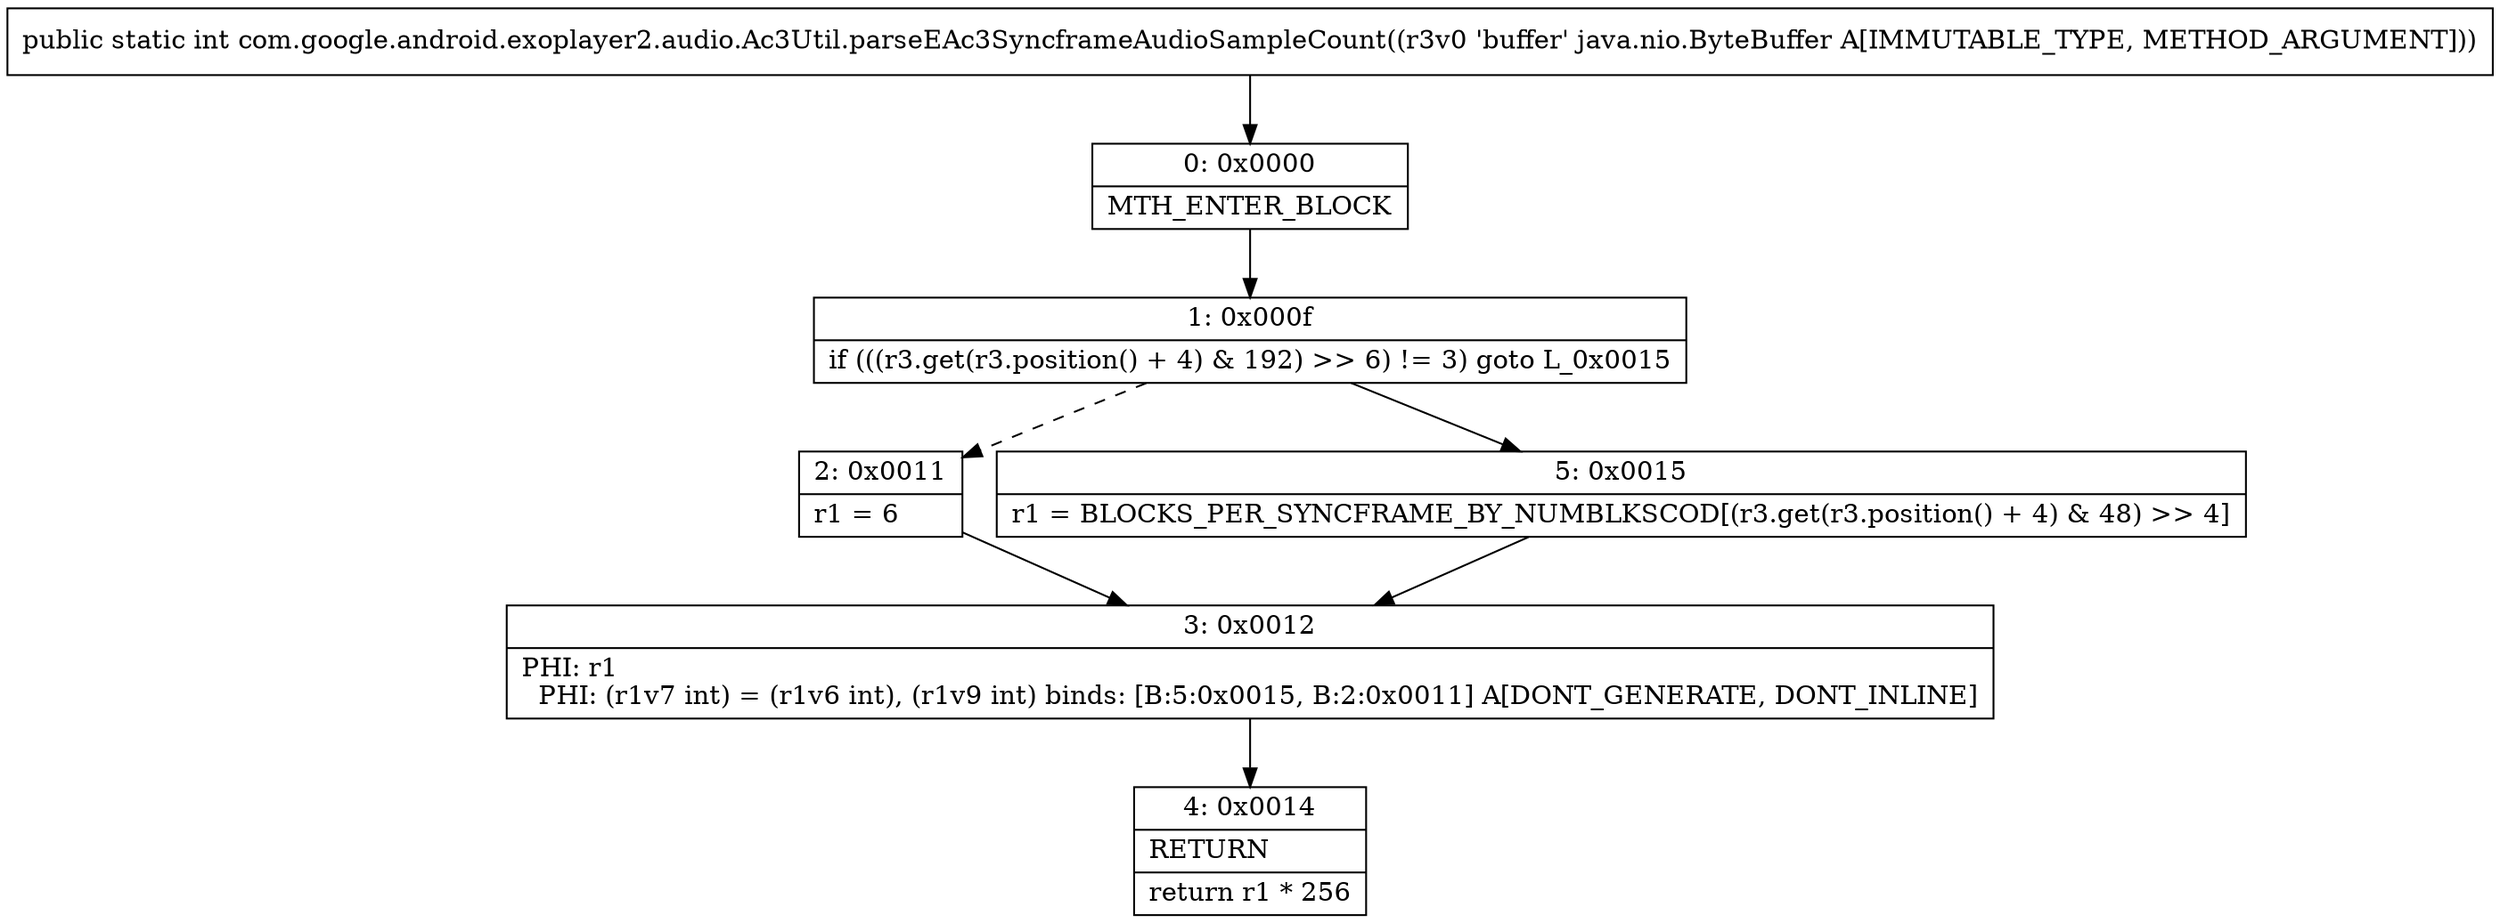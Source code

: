 digraph "CFG forcom.google.android.exoplayer2.audio.Ac3Util.parseEAc3SyncframeAudioSampleCount(Ljava\/nio\/ByteBuffer;)I" {
Node_0 [shape=record,label="{0\:\ 0x0000|MTH_ENTER_BLOCK\l}"];
Node_1 [shape=record,label="{1\:\ 0x000f|if (((r3.get(r3.position() + 4) & 192) \>\> 6) != 3) goto L_0x0015\l}"];
Node_2 [shape=record,label="{2\:\ 0x0011|r1 = 6\l}"];
Node_3 [shape=record,label="{3\:\ 0x0012|PHI: r1 \l  PHI: (r1v7 int) = (r1v6 int), (r1v9 int) binds: [B:5:0x0015, B:2:0x0011] A[DONT_GENERATE, DONT_INLINE]\l}"];
Node_4 [shape=record,label="{4\:\ 0x0014|RETURN\l|return r1 * 256\l}"];
Node_5 [shape=record,label="{5\:\ 0x0015|r1 = BLOCKS_PER_SYNCFRAME_BY_NUMBLKSCOD[(r3.get(r3.position() + 4) & 48) \>\> 4]\l}"];
MethodNode[shape=record,label="{public static int com.google.android.exoplayer2.audio.Ac3Util.parseEAc3SyncframeAudioSampleCount((r3v0 'buffer' java.nio.ByteBuffer A[IMMUTABLE_TYPE, METHOD_ARGUMENT])) }"];
MethodNode -> Node_0;
Node_0 -> Node_1;
Node_1 -> Node_2[style=dashed];
Node_1 -> Node_5;
Node_2 -> Node_3;
Node_3 -> Node_4;
Node_5 -> Node_3;
}

